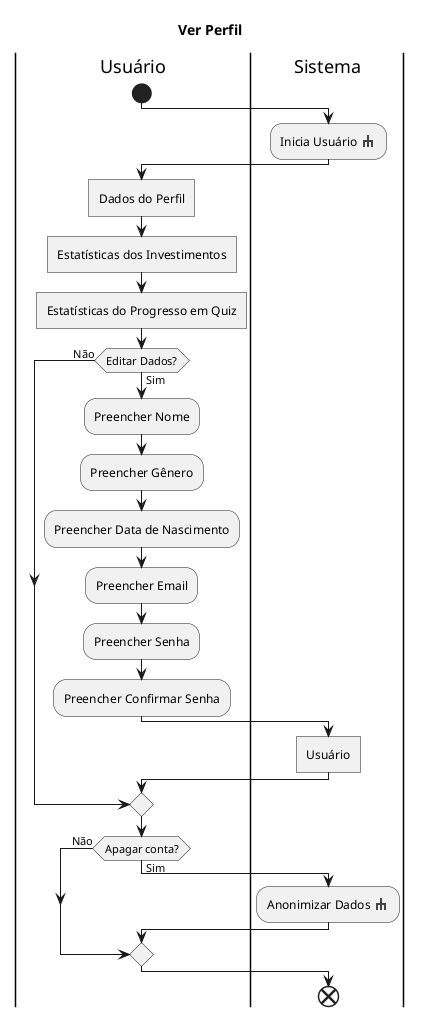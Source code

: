@startuml

sprite $rake [16x16/8] {
0000000000000000
0000000jj0000000
0000000jj0000000
0005555jj5555000
000jjeejjeejj000
000jj00jj00jj000
000jj00jj00jj000
0000000000000000
}

title Ver Perfil

|Usuário|
start
|Sistema|
:Inicia Usuário <$rake>;
|Usuário|
:Dados do Perfil]
:Estatísticas dos Investimentos]
:Estatísticas do Progresso em Quiz]
if(Editar Dados?) then (Sim)
    :Preencher Nome;
    :Preencher Gênero;
    :Preencher Data de Nascimento;
    :Preencher Email;
    :Preencher Senha;
    :Preencher Confirmar Senha;
    |Sistema|
    :Usuário]
else (Não)
endif
|Usuário|
if(Apagar conta?) then (Sim)
    |Sistema|
    :Anonimizar Dados <$rake>;
else (Não)
endif
end

@enduml